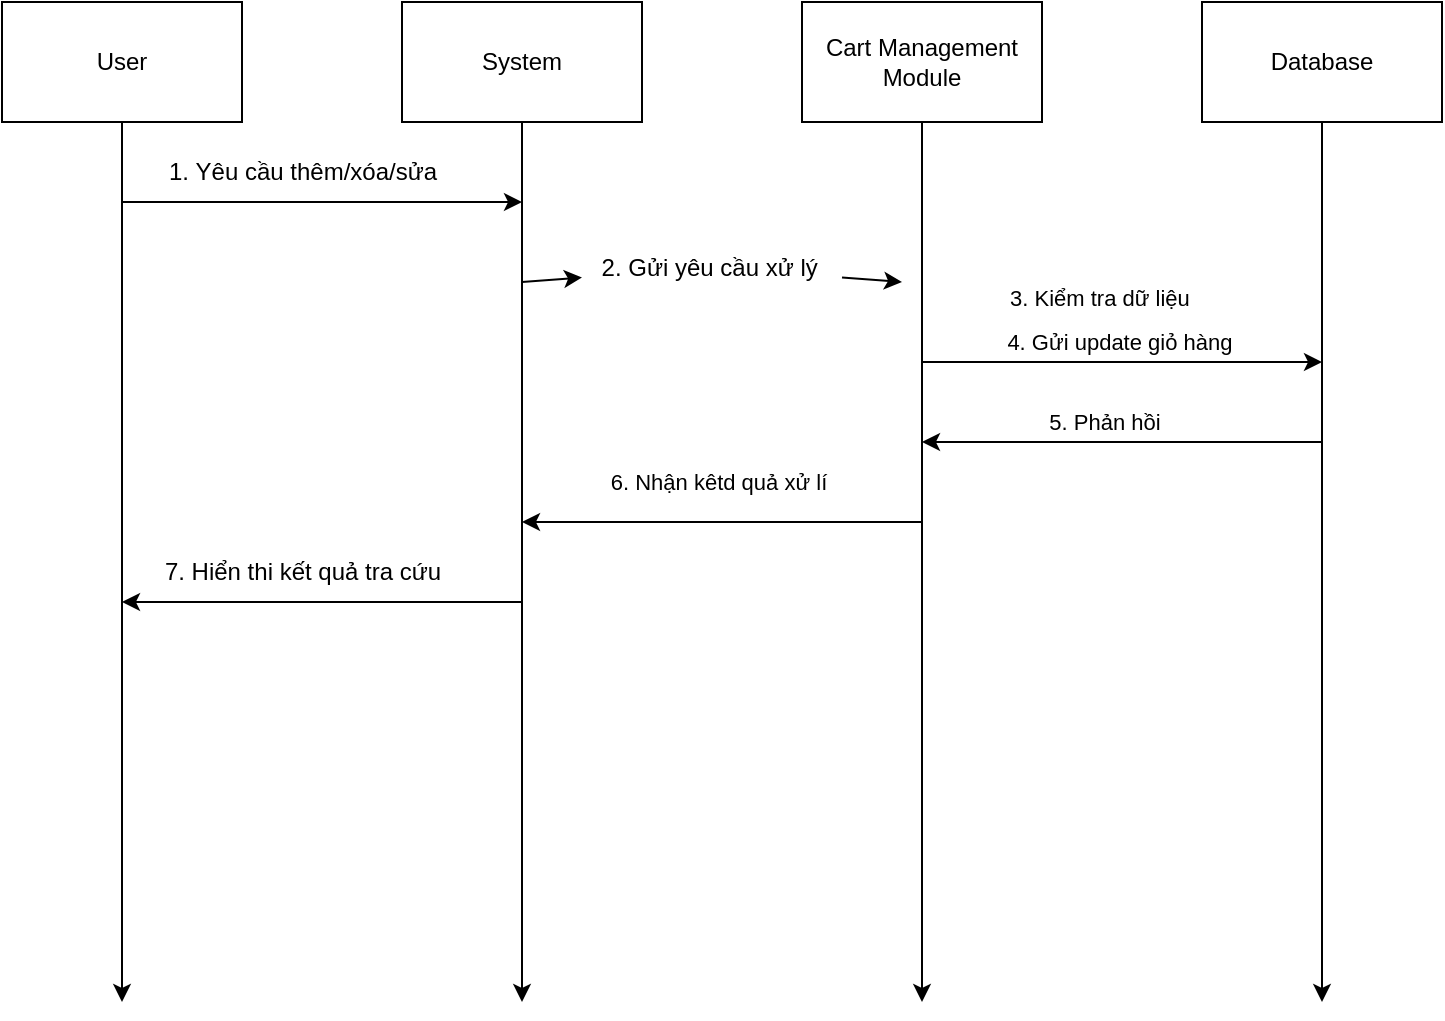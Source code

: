 <mxfile version="26.2.15">
  <diagram name="Trang-1" id="9C836ymPfWbLtdX1Ud-6">
    <mxGraphModel dx="1281" dy="561" grid="1" gridSize="10" guides="1" tooltips="1" connect="1" arrows="1" fold="1" page="1" pageScale="1" pageWidth="827" pageHeight="1169" math="0" shadow="0">
      <root>
        <mxCell id="0" />
        <mxCell id="1" parent="0" />
        <mxCell id="ruecGhcyaSxmdI37ZVeh-5" style="edgeStyle=orthogonalEdgeStyle;rounded=0;orthogonalLoop=1;jettySize=auto;html=1;" edge="1" parent="1" source="ruecGhcyaSxmdI37ZVeh-1">
          <mxGeometry relative="1" as="geometry">
            <mxPoint x="140" y="560" as="targetPoint" />
          </mxGeometry>
        </mxCell>
        <mxCell id="ruecGhcyaSxmdI37ZVeh-1" value="User" style="rounded=0;whiteSpace=wrap;html=1;" vertex="1" parent="1">
          <mxGeometry x="80" y="60" width="120" height="60" as="geometry" />
        </mxCell>
        <mxCell id="ruecGhcyaSxmdI37ZVeh-6" style="edgeStyle=orthogonalEdgeStyle;rounded=0;orthogonalLoop=1;jettySize=auto;html=1;" edge="1" parent="1" source="ruecGhcyaSxmdI37ZVeh-2">
          <mxGeometry relative="1" as="geometry">
            <mxPoint x="340" y="560" as="targetPoint" />
          </mxGeometry>
        </mxCell>
        <mxCell id="ruecGhcyaSxmdI37ZVeh-2" value="System" style="rounded=0;whiteSpace=wrap;html=1;" vertex="1" parent="1">
          <mxGeometry x="280" y="60" width="120" height="60" as="geometry" />
        </mxCell>
        <mxCell id="ruecGhcyaSxmdI37ZVeh-7" style="edgeStyle=orthogonalEdgeStyle;rounded=0;orthogonalLoop=1;jettySize=auto;html=1;" edge="1" parent="1" source="ruecGhcyaSxmdI37ZVeh-3">
          <mxGeometry relative="1" as="geometry">
            <mxPoint x="540" y="560" as="targetPoint" />
          </mxGeometry>
        </mxCell>
        <mxCell id="ruecGhcyaSxmdI37ZVeh-3" value="Cart Management Module" style="rounded=0;whiteSpace=wrap;html=1;" vertex="1" parent="1">
          <mxGeometry x="480" y="60" width="120" height="60" as="geometry" />
        </mxCell>
        <mxCell id="ruecGhcyaSxmdI37ZVeh-8" style="edgeStyle=orthogonalEdgeStyle;rounded=0;orthogonalLoop=1;jettySize=auto;html=1;" edge="1" parent="1" source="ruecGhcyaSxmdI37ZVeh-4">
          <mxGeometry relative="1" as="geometry">
            <mxPoint x="740" y="560" as="targetPoint" />
          </mxGeometry>
        </mxCell>
        <mxCell id="ruecGhcyaSxmdI37ZVeh-4" value="Database" style="rounded=0;whiteSpace=wrap;html=1;" vertex="1" parent="1">
          <mxGeometry x="680" y="60" width="120" height="60" as="geometry" />
        </mxCell>
        <mxCell id="ruecGhcyaSxmdI37ZVeh-9" value="" style="endArrow=classic;html=1;rounded=0;" edge="1" parent="1">
          <mxGeometry width="50" height="50" relative="1" as="geometry">
            <mxPoint x="140" y="160" as="sourcePoint" />
            <mxPoint x="340" y="160" as="targetPoint" />
          </mxGeometry>
        </mxCell>
        <mxCell id="ruecGhcyaSxmdI37ZVeh-10" value="" style="endArrow=classic;html=1;rounded=0;" edge="1" parent="1" source="ruecGhcyaSxmdI37ZVeh-13">
          <mxGeometry width="50" height="50" relative="1" as="geometry">
            <mxPoint x="340" y="200" as="sourcePoint" />
            <mxPoint x="530" y="200" as="targetPoint" />
          </mxGeometry>
        </mxCell>
        <mxCell id="ruecGhcyaSxmdI37ZVeh-11" value="" style="endArrow=classic;html=1;rounded=0;" edge="1" parent="1">
          <mxGeometry width="50" height="50" relative="1" as="geometry">
            <mxPoint x="540" y="240" as="sourcePoint" />
            <mxPoint x="740" y="240" as="targetPoint" />
          </mxGeometry>
        </mxCell>
        <mxCell id="ruecGhcyaSxmdI37ZVeh-15" value="3.&amp;nbsp;Kiểm tra dữ liệu&amp;nbsp;" style="edgeLabel;html=1;align=center;verticalAlign=middle;resizable=0;points=[];" vertex="1" connectable="0" parent="ruecGhcyaSxmdI37ZVeh-11">
          <mxGeometry x="-0.352" y="1" relative="1" as="geometry">
            <mxPoint x="25" y="-31" as="offset" />
          </mxGeometry>
        </mxCell>
        <mxCell id="ruecGhcyaSxmdI37ZVeh-16" value="4.&amp;nbsp;Gửi update giỏ hàng&amp;nbsp;" style="edgeLabel;html=1;align=center;verticalAlign=middle;resizable=0;points=[];" vertex="1" connectable="0" parent="ruecGhcyaSxmdI37ZVeh-11">
          <mxGeometry x="-0.442" relative="1" as="geometry">
            <mxPoint x="44" y="-10" as="offset" />
          </mxGeometry>
        </mxCell>
        <mxCell id="ruecGhcyaSxmdI37ZVeh-12" value="1.&amp;nbsp;Yêu cầu thêm/xóa/sửa" style="text;html=1;align=center;verticalAlign=middle;resizable=0;points=[];autosize=1;strokeColor=none;fillColor=none;" vertex="1" parent="1">
          <mxGeometry x="150" y="130" width="160" height="30" as="geometry" />
        </mxCell>
        <mxCell id="ruecGhcyaSxmdI37ZVeh-14" value="" style="endArrow=classic;html=1;rounded=0;" edge="1" parent="1" target="ruecGhcyaSxmdI37ZVeh-13">
          <mxGeometry width="50" height="50" relative="1" as="geometry">
            <mxPoint x="340" y="200" as="sourcePoint" />
            <mxPoint x="530" y="200" as="targetPoint" />
          </mxGeometry>
        </mxCell>
        <mxCell id="ruecGhcyaSxmdI37ZVeh-13" value="2.&amp;nbsp;Gửi yêu cầu xử lý&amp;nbsp;" style="text;html=1;align=center;verticalAlign=middle;resizable=0;points=[];autosize=1;strokeColor=none;fillColor=none;" vertex="1" parent="1">
          <mxGeometry x="370" y="178" width="130" height="30" as="geometry" />
        </mxCell>
        <mxCell id="ruecGhcyaSxmdI37ZVeh-17" value="" style="endArrow=classic;html=1;rounded=0;" edge="1" parent="1">
          <mxGeometry width="50" height="50" relative="1" as="geometry">
            <mxPoint x="740" y="280" as="sourcePoint" />
            <mxPoint x="540" y="280" as="targetPoint" />
          </mxGeometry>
        </mxCell>
        <mxCell id="ruecGhcyaSxmdI37ZVeh-18" value="5. Phản hồi" style="edgeLabel;html=1;align=center;verticalAlign=middle;resizable=0;points=[];" vertex="1" connectable="0" parent="ruecGhcyaSxmdI37ZVeh-17">
          <mxGeometry x="0.092" y="-2" relative="1" as="geometry">
            <mxPoint y="-8" as="offset" />
          </mxGeometry>
        </mxCell>
        <mxCell id="ruecGhcyaSxmdI37ZVeh-19" value="" style="endArrow=classic;html=1;rounded=0;" edge="1" parent="1">
          <mxGeometry width="50" height="50" relative="1" as="geometry">
            <mxPoint x="540" y="320" as="sourcePoint" />
            <mxPoint x="340" y="320" as="targetPoint" />
          </mxGeometry>
        </mxCell>
        <mxCell id="ruecGhcyaSxmdI37ZVeh-20" value="6. Nhận kêtd quả xử lí" style="edgeLabel;html=1;align=center;verticalAlign=middle;resizable=0;points=[];" vertex="1" connectable="0" parent="ruecGhcyaSxmdI37ZVeh-19">
          <mxGeometry x="0.423" y="2" relative="1" as="geometry">
            <mxPoint x="40" y="-22" as="offset" />
          </mxGeometry>
        </mxCell>
        <mxCell id="ruecGhcyaSxmdI37ZVeh-21" value="" style="endArrow=classic;html=1;rounded=0;" edge="1" parent="1">
          <mxGeometry width="50" height="50" relative="1" as="geometry">
            <mxPoint x="340" y="360" as="sourcePoint" />
            <mxPoint x="140" y="360" as="targetPoint" />
          </mxGeometry>
        </mxCell>
        <mxCell id="ruecGhcyaSxmdI37ZVeh-22" value="7. Hiển thi kết quả tra cứu" style="text;html=1;align=center;verticalAlign=middle;resizable=0;points=[];autosize=1;strokeColor=none;fillColor=none;" vertex="1" parent="1">
          <mxGeometry x="150" y="330" width="160" height="30" as="geometry" />
        </mxCell>
      </root>
    </mxGraphModel>
  </diagram>
</mxfile>
